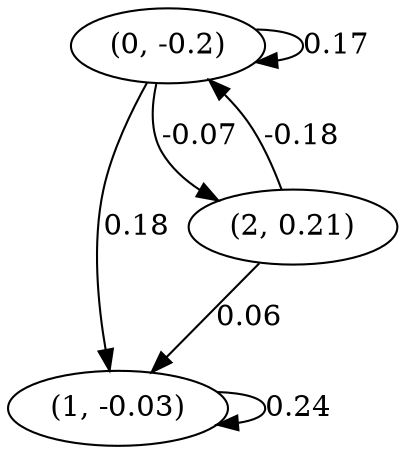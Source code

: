 digraph {
    0 [ label = "(0, -0.2)" ]
    1 [ label = "(1, -0.03)" ]
    2 [ label = "(2, 0.21)" ]
    0 -> 0 [ label = "0.17" ]
    1 -> 1 [ label = "0.24" ]
    2 -> 0 [ label = "-0.18" ]
    0 -> 1 [ label = "0.18" ]
    2 -> 1 [ label = "0.06" ]
    0 -> 2 [ label = "-0.07" ]
}

